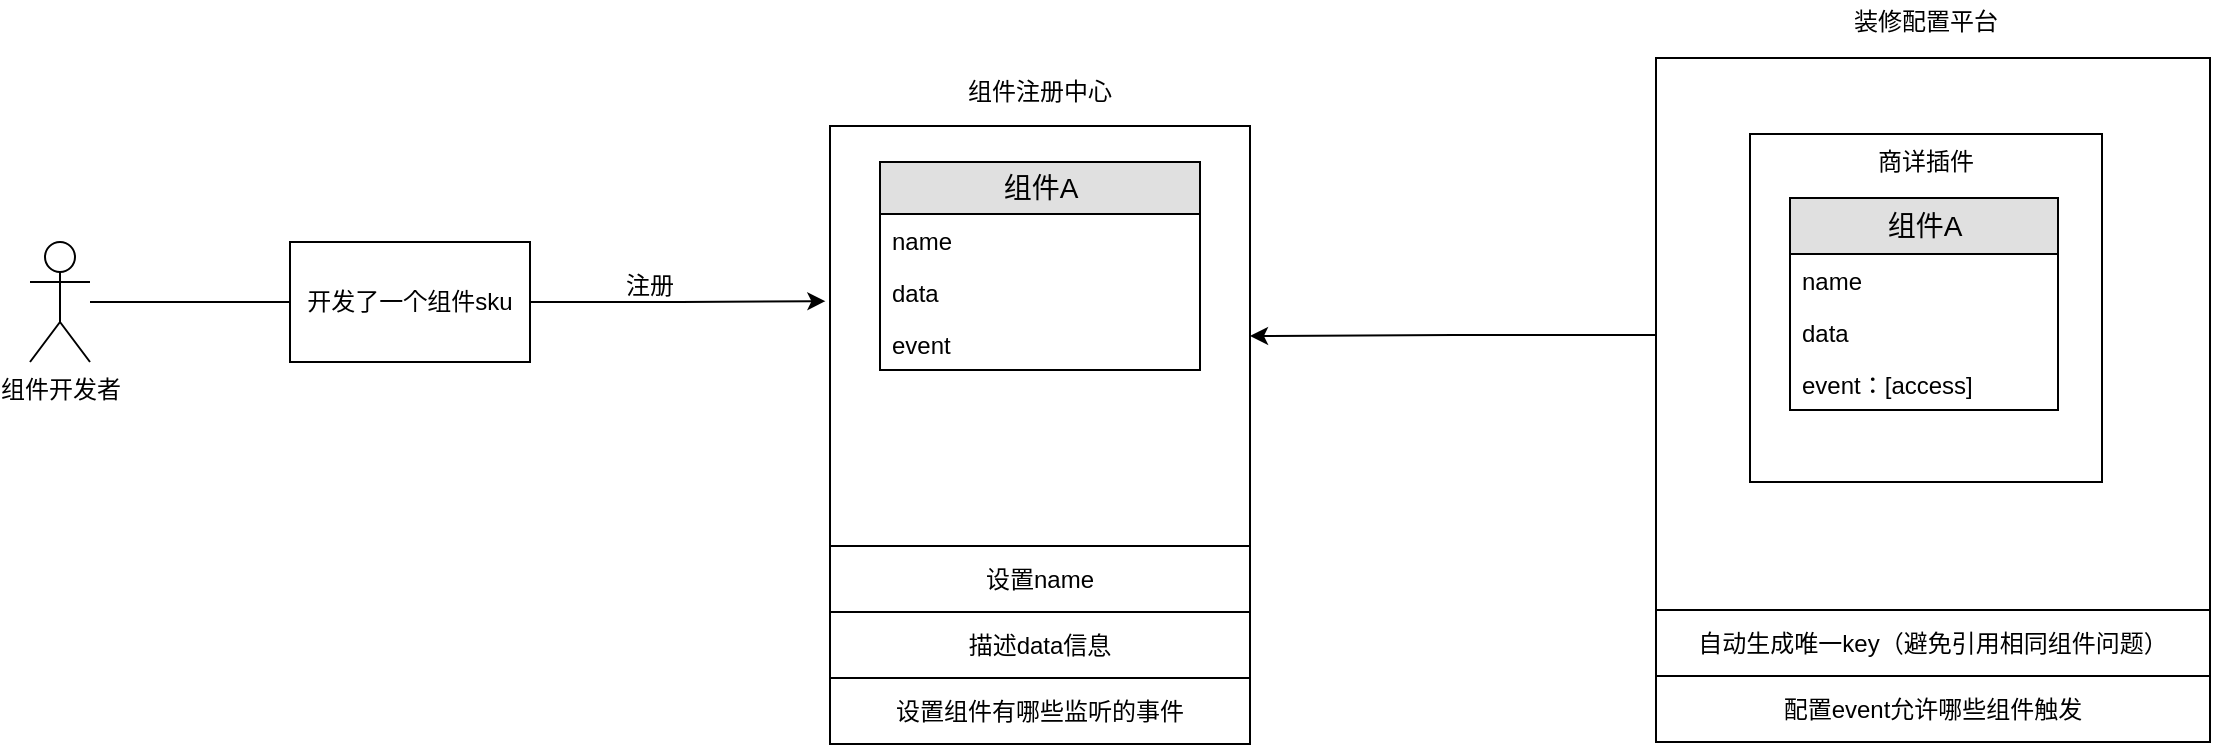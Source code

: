 <mxfile version="10.6.7" type="github"><diagram id="TauRnTMI133pQRh96L98" name="第 1 页"><mxGraphModel dx="1745" dy="616" grid="1" gridSize="10" guides="1" tooltips="1" connect="1" arrows="1" fold="1" page="1" pageScale="1" pageWidth="827" pageHeight="1169" math="0" shadow="0"><root><mxCell id="0"/><mxCell id="1" parent="0"/><mxCell id="-bC25qzRtT-Rf7mjSlVx-20" style="edgeStyle=orthogonalEdgeStyle;rounded=0;orthogonalLoop=1;jettySize=auto;html=1;entryX=1;entryY=0.5;entryDx=0;entryDy=0;" edge="1" parent="1" source="-bC25qzRtT-Rf7mjSlVx-1" target="-bC25qzRtT-Rf7mjSlVx-4"><mxGeometry relative="1" as="geometry"/></mxCell><mxCell id="-bC25qzRtT-Rf7mjSlVx-1" value="" style="whiteSpace=wrap;html=1;aspect=fixed;" vertex="1" parent="1"><mxGeometry x="133" y="178" width="277" height="277" as="geometry"/></mxCell><mxCell id="-bC25qzRtT-Rf7mjSlVx-2" value="装修配置平台" style="text;html=1;strokeColor=none;fillColor=none;align=center;verticalAlign=middle;whiteSpace=wrap;rounded=0;" vertex="1" parent="1"><mxGeometry x="223" y="149.5" width="90" height="20" as="geometry"/></mxCell><mxCell id="-bC25qzRtT-Rf7mjSlVx-6" style="edgeStyle=orthogonalEdgeStyle;rounded=0;orthogonalLoop=1;jettySize=auto;html=1;entryX=0;entryY=0.5;entryDx=0;entryDy=0;" edge="1" parent="1" source="-bC25qzRtT-Rf7mjSlVx-3" target="-bC25qzRtT-Rf7mjSlVx-7"><mxGeometry relative="1" as="geometry"><mxPoint x="-480" y="300" as="targetPoint"/><Array as="points"><mxPoint x="-480" y="300"/></Array></mxGeometry></mxCell><mxCell id="-bC25qzRtT-Rf7mjSlVx-3" value="组件开发者" style="shape=umlActor;verticalLabelPosition=bottom;labelBackgroundColor=#ffffff;verticalAlign=top;html=1;outlineConnect=0;" vertex="1" parent="1"><mxGeometry x="-680" y="270" width="30" height="60" as="geometry"/></mxCell><mxCell id="-bC25qzRtT-Rf7mjSlVx-4" value="" style="whiteSpace=wrap;html=1;aspect=fixed;" vertex="1" parent="1"><mxGeometry x="-280" y="212" width="210" height="210" as="geometry"/></mxCell><mxCell id="-bC25qzRtT-Rf7mjSlVx-5" value="组件注册中心" style="text;html=1;strokeColor=none;fillColor=none;align=center;verticalAlign=middle;whiteSpace=wrap;rounded=0;" vertex="1" parent="1"><mxGeometry x="-220" y="185" width="90" height="20" as="geometry"/></mxCell><mxCell id="-bC25qzRtT-Rf7mjSlVx-8" style="edgeStyle=orthogonalEdgeStyle;rounded=0;orthogonalLoop=1;jettySize=auto;html=1;entryX=-0.011;entryY=0.417;entryDx=0;entryDy=0;entryPerimeter=0;" edge="1" parent="1" source="-bC25qzRtT-Rf7mjSlVx-7" target="-bC25qzRtT-Rf7mjSlVx-4"><mxGeometry relative="1" as="geometry"/></mxCell><mxCell id="-bC25qzRtT-Rf7mjSlVx-7" value="开发了一个组件sku" style="rounded=0;whiteSpace=wrap;html=1;" vertex="1" parent="1"><mxGeometry x="-550" y="270" width="120" height="60" as="geometry"/></mxCell><mxCell id="-bC25qzRtT-Rf7mjSlVx-9" value="注册" style="text;html=1;resizable=0;points=[];autosize=1;align=left;verticalAlign=top;spacingTop=-4;" vertex="1" parent="1"><mxGeometry x="-384" y="282" width="40" height="20" as="geometry"/></mxCell><mxCell id="-bC25qzRtT-Rf7mjSlVx-16" value="组件A" style="swimlane;fontStyle=0;childLayout=stackLayout;horizontal=1;startSize=26;fillColor=#e0e0e0;horizontalStack=0;resizeParent=1;resizeParentMax=0;resizeLast=0;collapsible=1;marginBottom=0;swimlaneFillColor=#ffffff;align=center;fontSize=14;labelBackgroundColor=none;html=1;" vertex="1" parent="1"><mxGeometry x="-255" y="230" width="160" height="104" as="geometry"/></mxCell><mxCell id="-bC25qzRtT-Rf7mjSlVx-17" value="name" style="text;strokeColor=none;fillColor=none;spacingLeft=4;spacingRight=4;overflow=hidden;rotatable=0;points=[[0,0.5],[1,0.5]];portConstraint=eastwest;fontSize=12;" vertex="1" parent="-bC25qzRtT-Rf7mjSlVx-16"><mxGeometry y="26" width="160" height="26" as="geometry"/></mxCell><mxCell id="-bC25qzRtT-Rf7mjSlVx-18" value="data" style="text;strokeColor=none;fillColor=none;spacingLeft=4;spacingRight=4;overflow=hidden;rotatable=0;points=[[0,0.5],[1,0.5]];portConstraint=eastwest;fontSize=12;" vertex="1" parent="-bC25qzRtT-Rf7mjSlVx-16"><mxGeometry y="52" width="160" height="26" as="geometry"/></mxCell><mxCell id="-bC25qzRtT-Rf7mjSlVx-19" value="event" style="text;strokeColor=none;fillColor=none;spacingLeft=4;spacingRight=4;overflow=hidden;rotatable=0;points=[[0,0.5],[1,0.5]];portConstraint=eastwest;fontSize=12;" vertex="1" parent="-bC25qzRtT-Rf7mjSlVx-16"><mxGeometry y="78" width="160" height="26" as="geometry"/></mxCell><mxCell id="-bC25qzRtT-Rf7mjSlVx-25" value="商详插件" style="rounded=0;whiteSpace=wrap;html=1;labelBackgroundColor=none;align=center;verticalAlign=top;" vertex="1" parent="1"><mxGeometry x="180" y="216" width="176" height="174" as="geometry"/></mxCell><mxCell id="-bC25qzRtT-Rf7mjSlVx-26" value="自动生成唯一key（避免引用相同组件问题）" style="rounded=0;whiteSpace=wrap;html=1;labelBackgroundColor=none;align=center;" vertex="1" parent="1"><mxGeometry x="133" y="454" width="277" height="33" as="geometry"/></mxCell><mxCell id="-bC25qzRtT-Rf7mjSlVx-27" value="设置name" style="rounded=0;whiteSpace=wrap;html=1;labelBackgroundColor=none;align=center;" vertex="1" parent="1"><mxGeometry x="-280" y="422" width="210" height="33" as="geometry"/></mxCell><object label="组件A" id="-bC25qzRtT-Rf7mjSlVx-28"><mxCell style="swimlane;fontStyle=0;childLayout=stackLayout;horizontal=1;startSize=28;fillColor=#e0e0e0;horizontalStack=0;resizeParent=1;resizeParentMax=0;resizeLast=0;collapsible=1;marginBottom=0;swimlaneFillColor=#ffffff;align=center;fontSize=14;labelBackgroundColor=none;html=1;" vertex="1" parent="1"><mxGeometry x="200" y="248" width="134" height="106" as="geometry"><mxRectangle x="200" y="248" width="70" height="26" as="alternateBounds"/></mxGeometry></mxCell></object><mxCell id="-bC25qzRtT-Rf7mjSlVx-29" value="name" style="text;strokeColor=none;fillColor=none;spacingLeft=4;spacingRight=4;overflow=hidden;rotatable=0;points=[[0,0.5],[1,0.5]];portConstraint=eastwest;fontSize=12;" vertex="1" parent="-bC25qzRtT-Rf7mjSlVx-28"><mxGeometry y="28" width="134" height="26" as="geometry"/></mxCell><mxCell id="-bC25qzRtT-Rf7mjSlVx-30" value="data" style="text;strokeColor=none;fillColor=none;spacingLeft=4;spacingRight=4;overflow=hidden;rotatable=0;points=[[0,0.5],[1,0.5]];portConstraint=eastwest;fontSize=12;" vertex="1" parent="-bC25qzRtT-Rf7mjSlVx-28"><mxGeometry y="54" width="134" height="26" as="geometry"/></mxCell><mxCell id="-bC25qzRtT-Rf7mjSlVx-31" value="event：[access]&#10;" style="text;strokeColor=none;fillColor=none;spacingLeft=4;spacingRight=4;overflow=hidden;rotatable=0;points=[[0,0.5],[1,0.5]];portConstraint=eastwest;fontSize=12;" vertex="1" parent="-bC25qzRtT-Rf7mjSlVx-28"><mxGeometry y="80" width="134" height="26" as="geometry"/></mxCell><mxCell id="-bC25qzRtT-Rf7mjSlVx-75" value="描述data信息" style="rounded=0;whiteSpace=wrap;html=1;labelBackgroundColor=none;align=center;" vertex="1" parent="1"><mxGeometry x="-280" y="455" width="210" height="33" as="geometry"/></mxCell><mxCell id="-bC25qzRtT-Rf7mjSlVx-77" value="设置组件有哪些监听的事件" style="rounded=0;whiteSpace=wrap;html=1;labelBackgroundColor=none;align=center;" vertex="1" parent="1"><mxGeometry x="-280" y="488" width="210" height="33" as="geometry"/></mxCell><mxCell id="-bC25qzRtT-Rf7mjSlVx-78" value="配置event允许哪些组件触发" style="rounded=0;whiteSpace=wrap;html=1;labelBackgroundColor=none;align=center;" vertex="1" parent="1"><mxGeometry x="133" y="487" width="277" height="33" as="geometry"/></mxCell></root></mxGraphModel></diagram></mxfile>